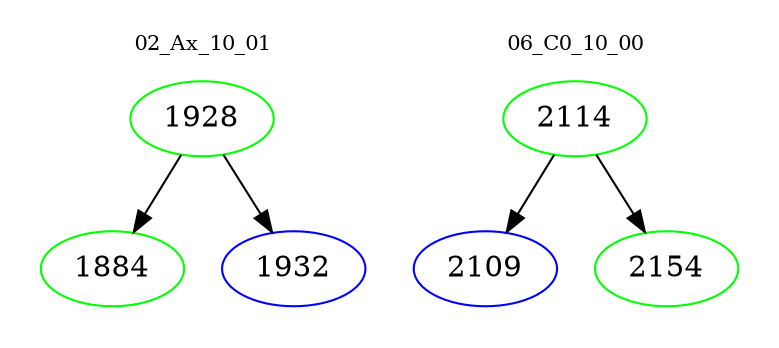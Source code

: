 digraph{
subgraph cluster_0 {
color = white
label = "02_Ax_10_01";
fontsize=10;
T0_1928 [label="1928", color="green"]
T0_1928 -> T0_1884 [color="black"]
T0_1884 [label="1884", color="green"]
T0_1928 -> T0_1932 [color="black"]
T0_1932 [label="1932", color="blue"]
}
subgraph cluster_1 {
color = white
label = "06_C0_10_00";
fontsize=10;
T1_2114 [label="2114", color="green"]
T1_2114 -> T1_2109 [color="black"]
T1_2109 [label="2109", color="blue"]
T1_2114 -> T1_2154 [color="black"]
T1_2154 [label="2154", color="green"]
}
}
